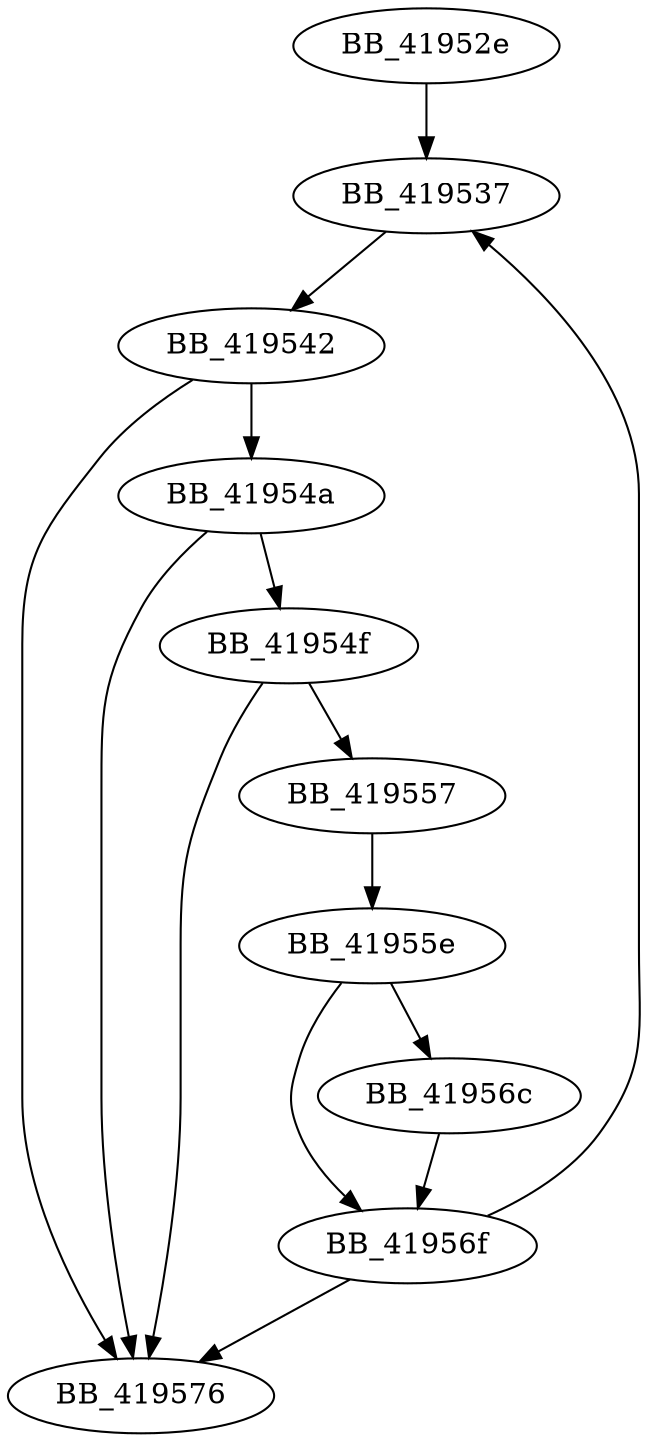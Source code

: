 DiGraph __realloc_crt{
BB_41952e->BB_419537
BB_419537->BB_419542
BB_419542->BB_41954a
BB_419542->BB_419576
BB_41954a->BB_41954f
BB_41954a->BB_419576
BB_41954f->BB_419557
BB_41954f->BB_419576
BB_419557->BB_41955e
BB_41955e->BB_41956c
BB_41955e->BB_41956f
BB_41956c->BB_41956f
BB_41956f->BB_419537
BB_41956f->BB_419576
}
